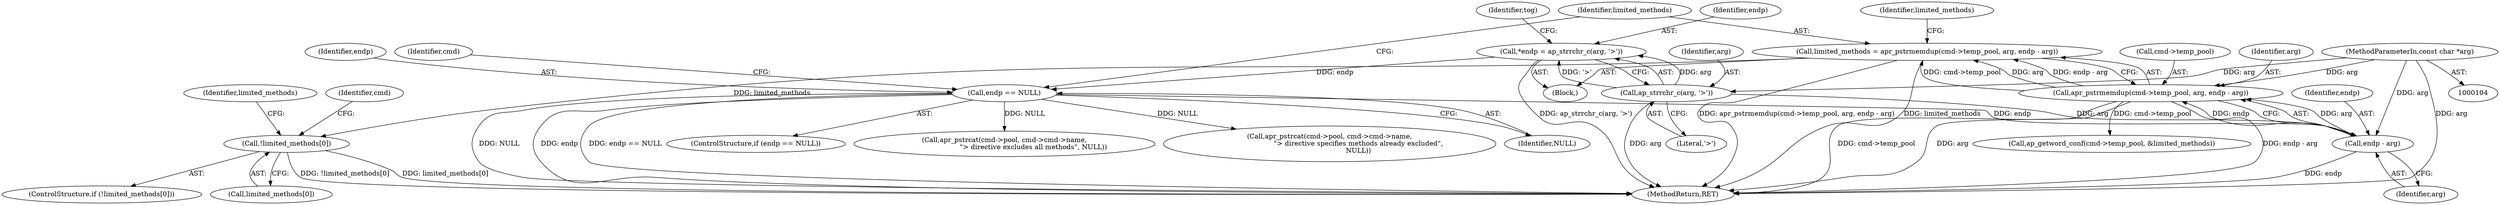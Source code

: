 digraph "0_httpd_29afdd2550b3d30a8defece2b95ae81edcf66ac9@array" {
"1000154" [label="(Call,!limited_methods[0])"];
"1000143" [label="(Call,limited_methods = apr_pstrmemdup(cmd->temp_pool, arg, endp - arg))"];
"1000145" [label="(Call,apr_pstrmemdup(cmd->temp_pool, arg, endp - arg))"];
"1000150" [label="(Call,endp - arg)"];
"1000136" [label="(Call,endp == NULL)"];
"1000110" [label="(Call,*endp = ap_strrchr_c(arg, '>'))"];
"1000112" [label="(Call,ap_strrchr_c(arg, '>'))"];
"1000107" [label="(MethodParameterIn,const char *arg)"];
"1000146" [label="(Call,cmd->temp_pool)"];
"1000161" [label="(Identifier,cmd)"];
"1000154" [label="(Call,!limited_methods[0])"];
"1000112" [label="(Call,ap_strrchr_c(arg, '>'))"];
"1000267" [label="(Call,apr_pstrcat(cmd->pool, cmd->cmd->name,\n                           \"> directive specifies methods already excluded\",\n                           NULL))"];
"1000136" [label="(Call,endp == NULL)"];
"1000138" [label="(Identifier,NULL)"];
"1000114" [label="(Literal,'>')"];
"1000110" [label="(Call,*endp = ap_strrchr_c(arg, '>'))"];
"1000155" [label="(Call,limited_methods[0])"];
"1000118" [label="(Identifier,tog)"];
"1000113" [label="(Identifier,arg)"];
"1000156" [label="(Identifier,limited_methods)"];
"1000145" [label="(Call,apr_pstrmemdup(cmd->temp_pool, arg, endp - arg))"];
"1000137" [label="(Identifier,endp)"];
"1000111" [label="(Identifier,endp)"];
"1000135" [label="(ControlStructure,if (endp == NULL))"];
"1000149" [label="(Identifier,arg)"];
"1000302" [label="(MethodReturn,RET)"];
"1000152" [label="(Identifier,arg)"];
"1000153" [label="(ControlStructure,if (!limited_methods[0]))"];
"1000164" [label="(Identifier,limited_methods)"];
"1000170" [label="(Call,ap_getword_conf(cmd->temp_pool, &limited_methods))"];
"1000151" [label="(Identifier,endp)"];
"1000142" [label="(Identifier,cmd)"];
"1000143" [label="(Call,limited_methods = apr_pstrmemdup(cmd->temp_pool, arg, endp - arg))"];
"1000107" [label="(MethodParameterIn,const char *arg)"];
"1000247" [label="(Call,apr_pstrcat(cmd->pool, cmd->cmd->name,\n                           \"> directive excludes all methods\", NULL))"];
"1000108" [label="(Block,)"];
"1000150" [label="(Call,endp - arg)"];
"1000144" [label="(Identifier,limited_methods)"];
"1000154" -> "1000153"  [label="AST: "];
"1000154" -> "1000155"  [label="CFG: "];
"1000155" -> "1000154"  [label="AST: "];
"1000161" -> "1000154"  [label="CFG: "];
"1000164" -> "1000154"  [label="CFG: "];
"1000154" -> "1000302"  [label="DDG: limited_methods[0]"];
"1000154" -> "1000302"  [label="DDG: !limited_methods[0]"];
"1000143" -> "1000154"  [label="DDG: limited_methods"];
"1000143" -> "1000108"  [label="AST: "];
"1000143" -> "1000145"  [label="CFG: "];
"1000144" -> "1000143"  [label="AST: "];
"1000145" -> "1000143"  [label="AST: "];
"1000156" -> "1000143"  [label="CFG: "];
"1000143" -> "1000302"  [label="DDG: limited_methods"];
"1000143" -> "1000302"  [label="DDG: apr_pstrmemdup(cmd->temp_pool, arg, endp - arg)"];
"1000145" -> "1000143"  [label="DDG: cmd->temp_pool"];
"1000145" -> "1000143"  [label="DDG: arg"];
"1000145" -> "1000143"  [label="DDG: endp - arg"];
"1000145" -> "1000150"  [label="CFG: "];
"1000146" -> "1000145"  [label="AST: "];
"1000149" -> "1000145"  [label="AST: "];
"1000150" -> "1000145"  [label="AST: "];
"1000145" -> "1000302"  [label="DDG: arg"];
"1000145" -> "1000302"  [label="DDG: endp - arg"];
"1000145" -> "1000302"  [label="DDG: cmd->temp_pool"];
"1000150" -> "1000145"  [label="DDG: arg"];
"1000150" -> "1000145"  [label="DDG: endp"];
"1000107" -> "1000145"  [label="DDG: arg"];
"1000145" -> "1000170"  [label="DDG: cmd->temp_pool"];
"1000150" -> "1000152"  [label="CFG: "];
"1000151" -> "1000150"  [label="AST: "];
"1000152" -> "1000150"  [label="AST: "];
"1000150" -> "1000302"  [label="DDG: endp"];
"1000136" -> "1000150"  [label="DDG: endp"];
"1000112" -> "1000150"  [label="DDG: arg"];
"1000107" -> "1000150"  [label="DDG: arg"];
"1000136" -> "1000135"  [label="AST: "];
"1000136" -> "1000138"  [label="CFG: "];
"1000137" -> "1000136"  [label="AST: "];
"1000138" -> "1000136"  [label="AST: "];
"1000142" -> "1000136"  [label="CFG: "];
"1000144" -> "1000136"  [label="CFG: "];
"1000136" -> "1000302"  [label="DDG: endp == NULL"];
"1000136" -> "1000302"  [label="DDG: NULL"];
"1000136" -> "1000302"  [label="DDG: endp"];
"1000110" -> "1000136"  [label="DDG: endp"];
"1000136" -> "1000247"  [label="DDG: NULL"];
"1000136" -> "1000267"  [label="DDG: NULL"];
"1000110" -> "1000108"  [label="AST: "];
"1000110" -> "1000112"  [label="CFG: "];
"1000111" -> "1000110"  [label="AST: "];
"1000112" -> "1000110"  [label="AST: "];
"1000118" -> "1000110"  [label="CFG: "];
"1000110" -> "1000302"  [label="DDG: ap_strrchr_c(arg, '>')"];
"1000112" -> "1000110"  [label="DDG: arg"];
"1000112" -> "1000110"  [label="DDG: '>'"];
"1000112" -> "1000114"  [label="CFG: "];
"1000113" -> "1000112"  [label="AST: "];
"1000114" -> "1000112"  [label="AST: "];
"1000112" -> "1000302"  [label="DDG: arg"];
"1000107" -> "1000112"  [label="DDG: arg"];
"1000107" -> "1000104"  [label="AST: "];
"1000107" -> "1000302"  [label="DDG: arg"];
}
